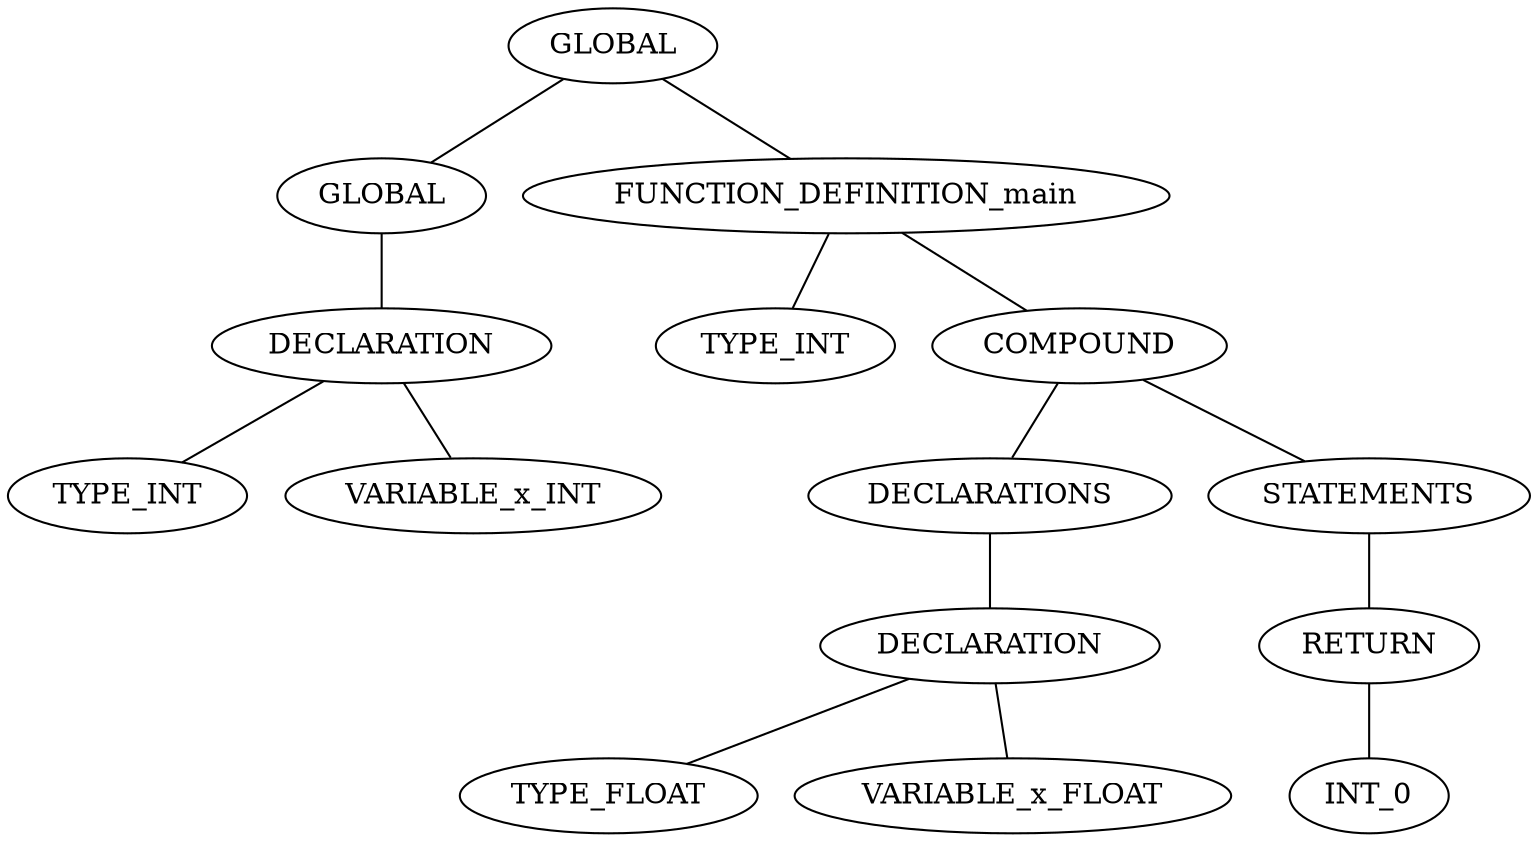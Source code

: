 graph G {
0[label=GLOBAL];
1[label=GLOBAL];
0--1;
2[label=DECLARATION];
1--2;
3[label=TYPE_INT];
2--3;
4[label=VARIABLE_x_INT];
2--4;
5[label=FUNCTION_DEFINITION_main];
0--5;
6[label=TYPE_INT];
5--6;
7[label=COMPOUND];
5--7;
8[label=DECLARATIONS];
7--8;
9[label=DECLARATION];
8--9;
10[label=TYPE_FLOAT];
9--10;
11[label=VARIABLE_x_FLOAT];
9--11;
12[label=STATEMENTS];
7--12;
13[label=RETURN];
12--13;
14[label=INT_0];
13--14;
}
